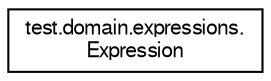 digraph "Jerarquia Gràfica de la Classe"
{
 // LATEX_PDF_SIZE
  edge [fontname="FreeSans",fontsize="10",labelfontname="FreeSans",labelfontsize="10"];
  node [fontname="FreeSans",fontsize="10",shape=record];
  rankdir="LR";
  Node0 [label="test.domain.expressions.\lExpression",height=0.2,width=0.4,color="black", fillcolor="white", style="filled",URL="$classtest_1_1domain_1_1expressions_1_1_expression.html",tooltip="Classe stub de Expression."];
}
